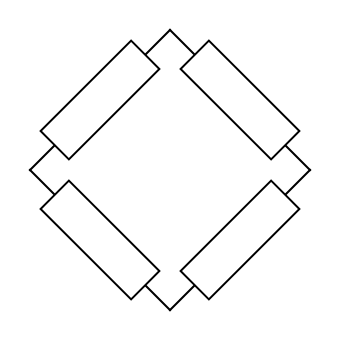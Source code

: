 <mxfile version="22.1.2" type="device">
  <diagram name="Page-1" id="7e0a89b8-554c-2b80-1dc8-d5c74ca68de4">
    <mxGraphModel dx="592" dy="346" grid="1" gridSize="10" guides="1" tooltips="1" connect="1" arrows="1" fold="1" page="1" pageScale="1" pageWidth="1100" pageHeight="850" background="none" math="0" shadow="0">
      <root>
        <mxCell id="0" />
        <mxCell id="1" parent="0" />
        <mxCell id="AS17IYQjp-yT22KlrgBZ-13" value="" style="group;rotation=45;" vertex="1" connectable="0" parent="1">
          <mxGeometry x="180" y="160" width="120" height="120" as="geometry" />
        </mxCell>
        <mxCell id="AS17IYQjp-yT22KlrgBZ-9" value="" style="pointerEvents=1;verticalLabelPosition=bottom;shadow=0;dashed=0;align=center;html=1;verticalAlign=top;shape=mxgraph.electrical.resistors.resistor_1;rotation=45;" vertex="1" parent="AS17IYQjp-yT22KlrgBZ-13">
          <mxGeometry x="45" y="15" width="100" height="20" as="geometry" />
        </mxCell>
        <mxCell id="AS17IYQjp-yT22KlrgBZ-10" value="" style="pointerEvents=1;verticalLabelPosition=bottom;shadow=0;dashed=0;align=center;html=1;verticalAlign=top;shape=mxgraph.electrical.resistors.resistor_1;rotation=135;" vertex="1" parent="AS17IYQjp-yT22KlrgBZ-13">
          <mxGeometry x="-25" y="15" width="100" height="20" as="geometry" />
        </mxCell>
        <mxCell id="AS17IYQjp-yT22KlrgBZ-11" value="" style="pointerEvents=1;verticalLabelPosition=bottom;shadow=0;dashed=0;align=center;html=1;verticalAlign=top;shape=mxgraph.electrical.resistors.resistor_1;rotation=135;" vertex="1" parent="AS17IYQjp-yT22KlrgBZ-13">
          <mxGeometry x="45" y="85" width="100" height="20" as="geometry" />
        </mxCell>
        <mxCell id="AS17IYQjp-yT22KlrgBZ-12" value="" style="pointerEvents=1;verticalLabelPosition=bottom;shadow=0;dashed=0;align=center;html=1;verticalAlign=top;shape=mxgraph.electrical.resistors.resistor_1;rotation=45;" vertex="1" parent="AS17IYQjp-yT22KlrgBZ-13">
          <mxGeometry x="-25" y="85" width="100" height="20" as="geometry" />
        </mxCell>
      </root>
    </mxGraphModel>
  </diagram>
</mxfile>
